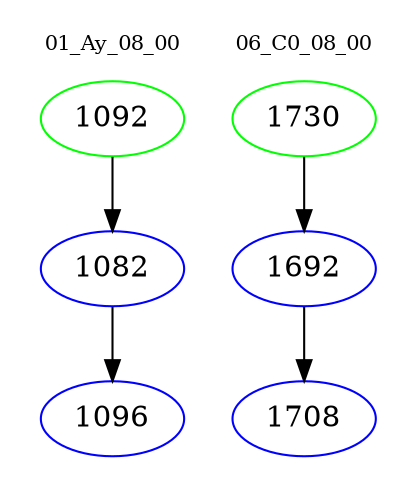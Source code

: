 digraph{
subgraph cluster_0 {
color = white
label = "01_Ay_08_00";
fontsize=10;
T0_1092 [label="1092", color="green"]
T0_1092 -> T0_1082 [color="black"]
T0_1082 [label="1082", color="blue"]
T0_1082 -> T0_1096 [color="black"]
T0_1096 [label="1096", color="blue"]
}
subgraph cluster_1 {
color = white
label = "06_C0_08_00";
fontsize=10;
T1_1730 [label="1730", color="green"]
T1_1730 -> T1_1692 [color="black"]
T1_1692 [label="1692", color="blue"]
T1_1692 -> T1_1708 [color="black"]
T1_1708 [label="1708", color="blue"]
}
}
